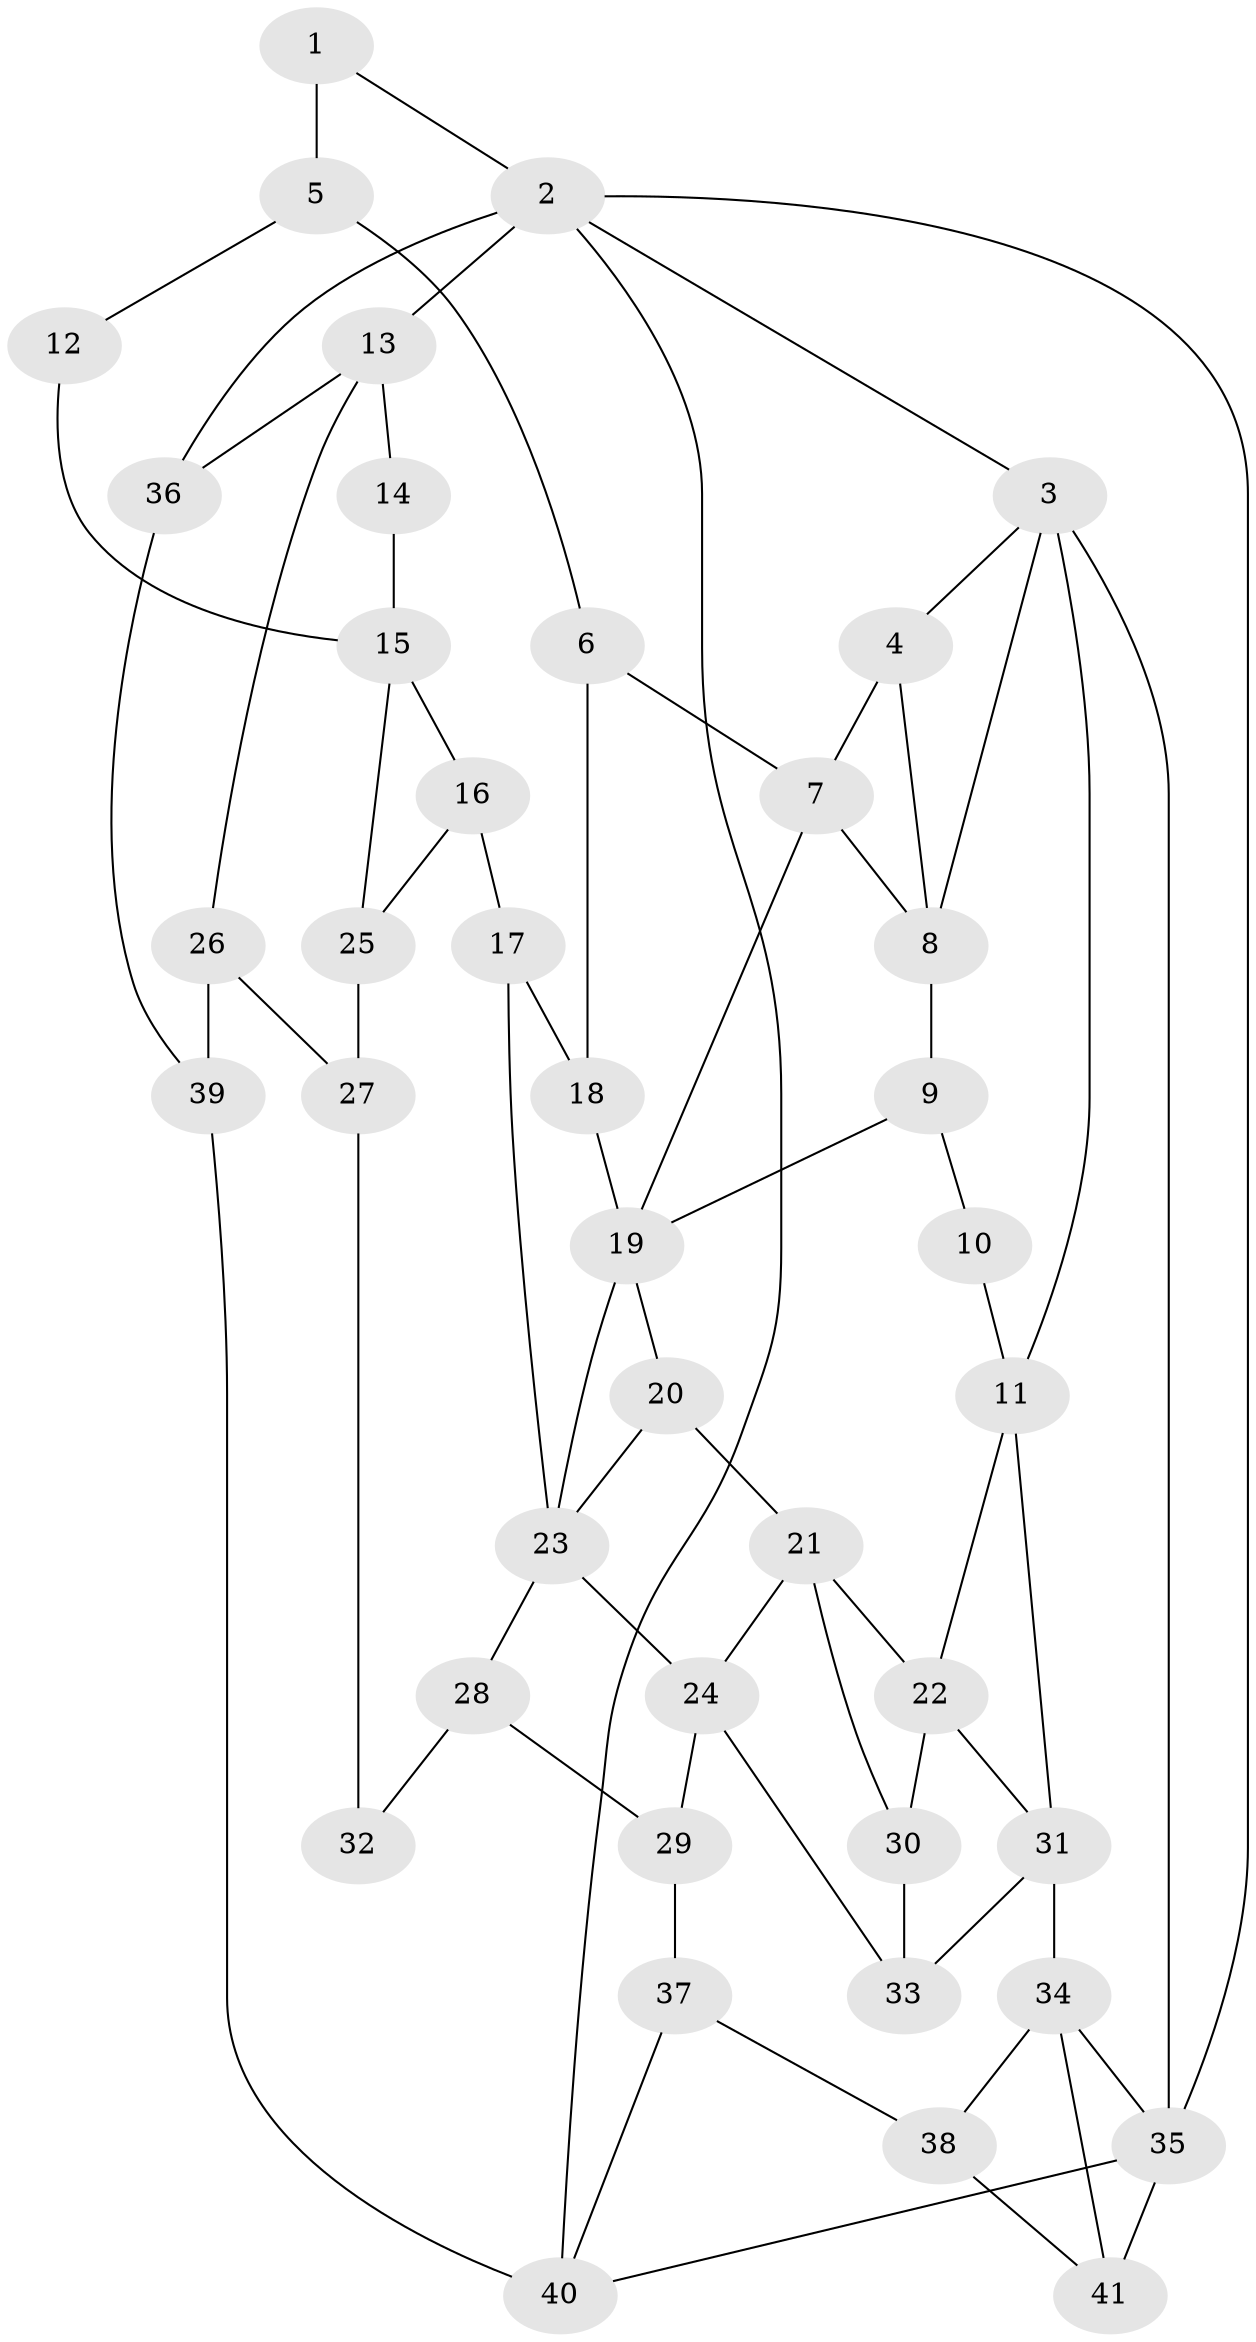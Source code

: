 // original degree distribution, {3: 0.0196078431372549, 5: 0.5098039215686274, 6: 0.22549019607843138, 4: 0.24509803921568626}
// Generated by graph-tools (version 1.1) at 2025/54/03/04/25 22:54:24]
// undirected, 41 vertices, 70 edges
graph export_dot {
  node [color=gray90,style=filled];
  1;
  2;
  3;
  4;
  5;
  6;
  7;
  8;
  9;
  10;
  11;
  12;
  13;
  14;
  15;
  16;
  17;
  18;
  19;
  20;
  21;
  22;
  23;
  24;
  25;
  26;
  27;
  28;
  29;
  30;
  31;
  32;
  33;
  34;
  35;
  36;
  37;
  38;
  39;
  40;
  41;
  1 -- 2 [weight=1.0];
  1 -- 5 [weight=3.0];
  2 -- 3 [weight=1.0];
  2 -- 13 [weight=1.0];
  2 -- 35 [weight=1.0];
  2 -- 36 [weight=1.0];
  2 -- 40 [weight=1.0];
  3 -- 4 [weight=1.0];
  3 -- 8 [weight=1.0];
  3 -- 11 [weight=2.0];
  3 -- 35 [weight=1.0];
  4 -- 7 [weight=1.0];
  4 -- 8 [weight=2.0];
  5 -- 6 [weight=1.0];
  5 -- 12 [weight=2.0];
  6 -- 7 [weight=1.0];
  6 -- 18 [weight=1.0];
  7 -- 8 [weight=1.0];
  7 -- 19 [weight=1.0];
  8 -- 9 [weight=1.0];
  9 -- 10 [weight=1.0];
  9 -- 19 [weight=1.0];
  10 -- 11 [weight=2.0];
  11 -- 22 [weight=1.0];
  11 -- 31 [weight=1.0];
  12 -- 15 [weight=2.0];
  13 -- 14 [weight=1.0];
  13 -- 26 [weight=1.0];
  13 -- 36 [weight=1.0];
  14 -- 15 [weight=2.0];
  15 -- 16 [weight=1.0];
  15 -- 25 [weight=1.0];
  16 -- 17 [weight=1.0];
  16 -- 25 [weight=2.0];
  17 -- 18 [weight=1.0];
  17 -- 23 [weight=1.0];
  18 -- 19 [weight=2.0];
  19 -- 20 [weight=1.0];
  19 -- 23 [weight=1.0];
  20 -- 21 [weight=2.0];
  20 -- 23 [weight=1.0];
  21 -- 22 [weight=1.0];
  21 -- 24 [weight=1.0];
  21 -- 30 [weight=2.0];
  22 -- 30 [weight=3.0];
  22 -- 31 [weight=1.0];
  23 -- 24 [weight=1.0];
  23 -- 28 [weight=1.0];
  24 -- 29 [weight=2.0];
  24 -- 33 [weight=1.0];
  25 -- 27 [weight=2.0];
  26 -- 27 [weight=2.0];
  26 -- 39 [weight=2.0];
  27 -- 32 [weight=2.0];
  28 -- 29 [weight=2.0];
  28 -- 32 [weight=1.0];
  29 -- 37 [weight=2.0];
  30 -- 33 [weight=1.0];
  31 -- 33 [weight=1.0];
  31 -- 34 [weight=2.0];
  34 -- 35 [weight=1.0];
  34 -- 38 [weight=1.0];
  34 -- 41 [weight=2.0];
  35 -- 40 [weight=1.0];
  35 -- 41 [weight=3.0];
  36 -- 39 [weight=2.0];
  37 -- 38 [weight=1.0];
  37 -- 40 [weight=1.0];
  38 -- 41 [weight=1.0];
  39 -- 40 [weight=2.0];
}
